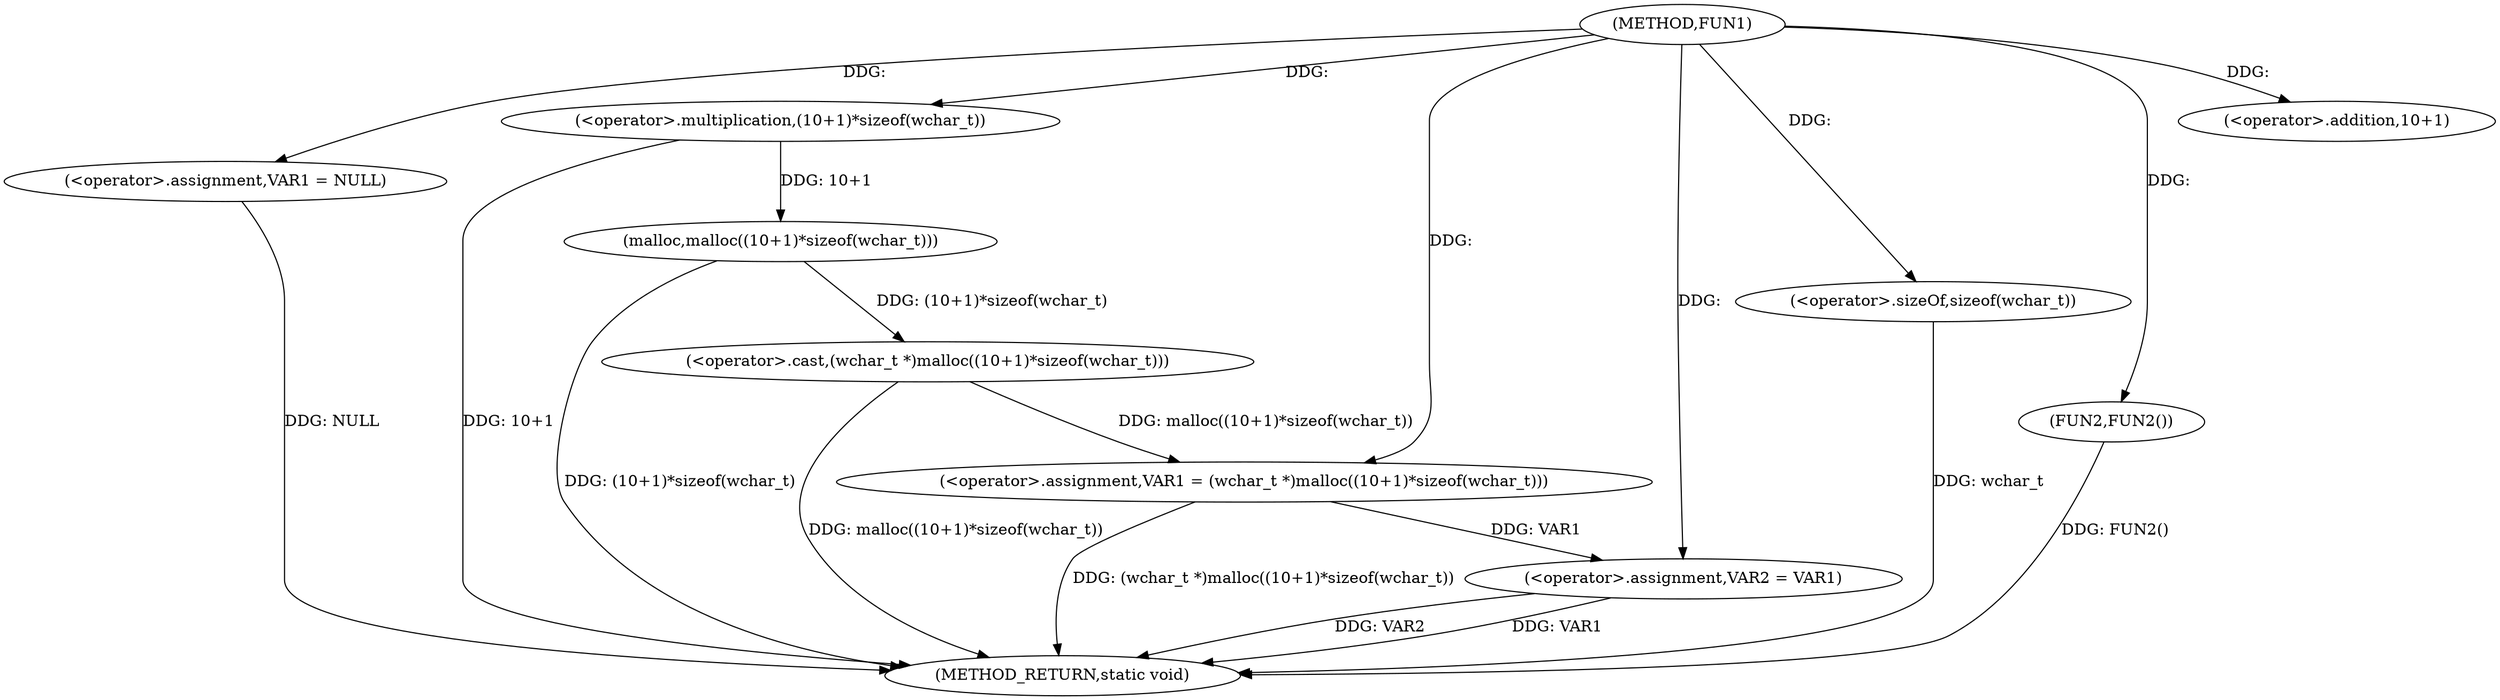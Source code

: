 digraph FUN1 {  
"1000100" [label = "(METHOD,FUN1)" ]
"1000121" [label = "(METHOD_RETURN,static void)" ]
"1000103" [label = "(<operator>.assignment,VAR1 = NULL)" ]
"1000106" [label = "(<operator>.assignment,VAR1 = (wchar_t *)malloc((10+1)*sizeof(wchar_t)))" ]
"1000108" [label = "(<operator>.cast,(wchar_t *)malloc((10+1)*sizeof(wchar_t)))" ]
"1000110" [label = "(malloc,malloc((10+1)*sizeof(wchar_t)))" ]
"1000111" [label = "(<operator>.multiplication,(10+1)*sizeof(wchar_t))" ]
"1000112" [label = "(<operator>.addition,10+1)" ]
"1000115" [label = "(<operator>.sizeOf,sizeof(wchar_t))" ]
"1000117" [label = "(<operator>.assignment,VAR2 = VAR1)" ]
"1000120" [label = "(FUN2,FUN2())" ]
  "1000106" -> "1000121"  [ label = "DDG: (wchar_t *)malloc((10+1)*sizeof(wchar_t))"] 
  "1000103" -> "1000121"  [ label = "DDG: NULL"] 
  "1000117" -> "1000121"  [ label = "DDG: VAR2"] 
  "1000111" -> "1000121"  [ label = "DDG: 10+1"] 
  "1000117" -> "1000121"  [ label = "DDG: VAR1"] 
  "1000108" -> "1000121"  [ label = "DDG: malloc((10+1)*sizeof(wchar_t))"] 
  "1000120" -> "1000121"  [ label = "DDG: FUN2()"] 
  "1000110" -> "1000121"  [ label = "DDG: (10+1)*sizeof(wchar_t)"] 
  "1000115" -> "1000121"  [ label = "DDG: wchar_t"] 
  "1000100" -> "1000103"  [ label = "DDG: "] 
  "1000108" -> "1000106"  [ label = "DDG: malloc((10+1)*sizeof(wchar_t))"] 
  "1000100" -> "1000106"  [ label = "DDG: "] 
  "1000110" -> "1000108"  [ label = "DDG: (10+1)*sizeof(wchar_t)"] 
  "1000111" -> "1000110"  [ label = "DDG: 10+1"] 
  "1000100" -> "1000111"  [ label = "DDG: "] 
  "1000100" -> "1000112"  [ label = "DDG: "] 
  "1000100" -> "1000115"  [ label = "DDG: "] 
  "1000106" -> "1000117"  [ label = "DDG: VAR1"] 
  "1000100" -> "1000117"  [ label = "DDG: "] 
  "1000100" -> "1000120"  [ label = "DDG: "] 
}
